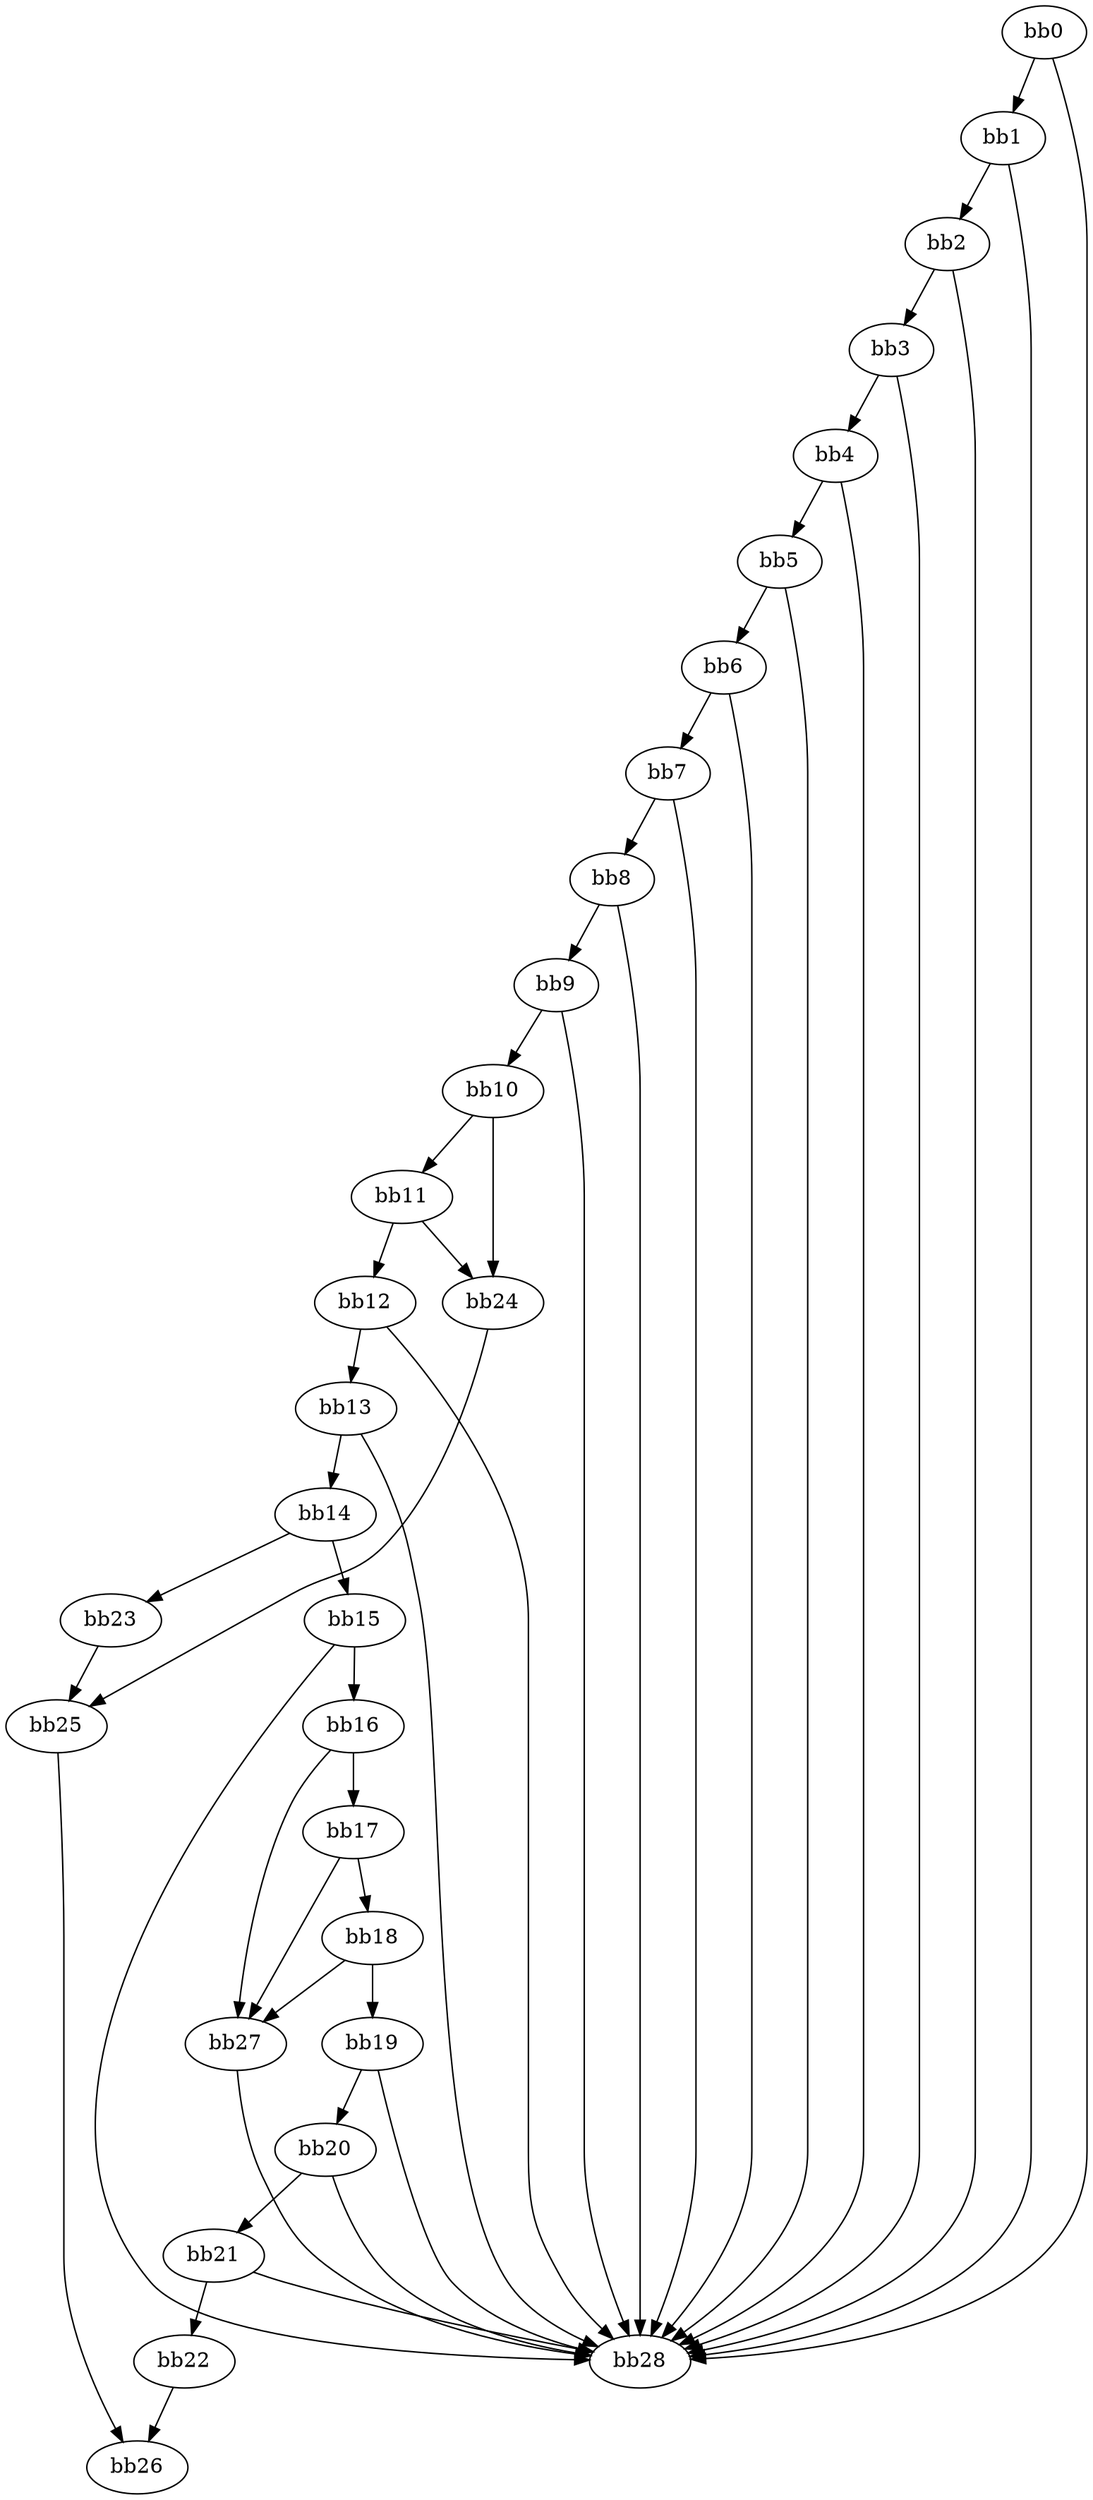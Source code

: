 digraph {
    0 [ label = "bb0\l" ]
    1 [ label = "bb1\l" ]
    2 [ label = "bb2\l" ]
    3 [ label = "bb3\l" ]
    4 [ label = "bb4\l" ]
    5 [ label = "bb5\l" ]
    6 [ label = "bb6\l" ]
    7 [ label = "bb7\l" ]
    8 [ label = "bb8\l" ]
    9 [ label = "bb9\l" ]
    10 [ label = "bb10\l" ]
    11 [ label = "bb11\l" ]
    12 [ label = "bb12\l" ]
    13 [ label = "bb13\l" ]
    14 [ label = "bb14\l" ]
    15 [ label = "bb15\l" ]
    16 [ label = "bb16\l" ]
    17 [ label = "bb17\l" ]
    18 [ label = "bb18\l" ]
    19 [ label = "bb19\l" ]
    20 [ label = "bb20\l" ]
    21 [ label = "bb21\l" ]
    22 [ label = "bb22\l" ]
    23 [ label = "bb23\l" ]
    24 [ label = "bb24\l" ]
    25 [ label = "bb25\l" ]
    26 [ label = "bb26\l" ]
    27 [ label = "bb27\l" ]
    28 [ label = "bb28\l" ]
    0 -> 1 [ ]
    0 -> 28 [ ]
    1 -> 2 [ ]
    1 -> 28 [ ]
    2 -> 3 [ ]
    2 -> 28 [ ]
    3 -> 4 [ ]
    3 -> 28 [ ]
    4 -> 5 [ ]
    4 -> 28 [ ]
    5 -> 6 [ ]
    5 -> 28 [ ]
    6 -> 7 [ ]
    6 -> 28 [ ]
    7 -> 8 [ ]
    7 -> 28 [ ]
    8 -> 9 [ ]
    8 -> 28 [ ]
    9 -> 10 [ ]
    9 -> 28 [ ]
    10 -> 11 [ ]
    10 -> 24 [ ]
    11 -> 12 [ ]
    11 -> 24 [ ]
    12 -> 13 [ ]
    12 -> 28 [ ]
    13 -> 14 [ ]
    13 -> 28 [ ]
    14 -> 15 [ ]
    14 -> 23 [ ]
    15 -> 16 [ ]
    15 -> 28 [ ]
    16 -> 17 [ ]
    16 -> 27 [ ]
    17 -> 18 [ ]
    17 -> 27 [ ]
    18 -> 19 [ ]
    18 -> 27 [ ]
    19 -> 20 [ ]
    19 -> 28 [ ]
    20 -> 21 [ ]
    20 -> 28 [ ]
    21 -> 22 [ ]
    21 -> 28 [ ]
    22 -> 26 [ ]
    23 -> 25 [ ]
    24 -> 25 [ ]
    25 -> 26 [ ]
    27 -> 28 [ ]
}

